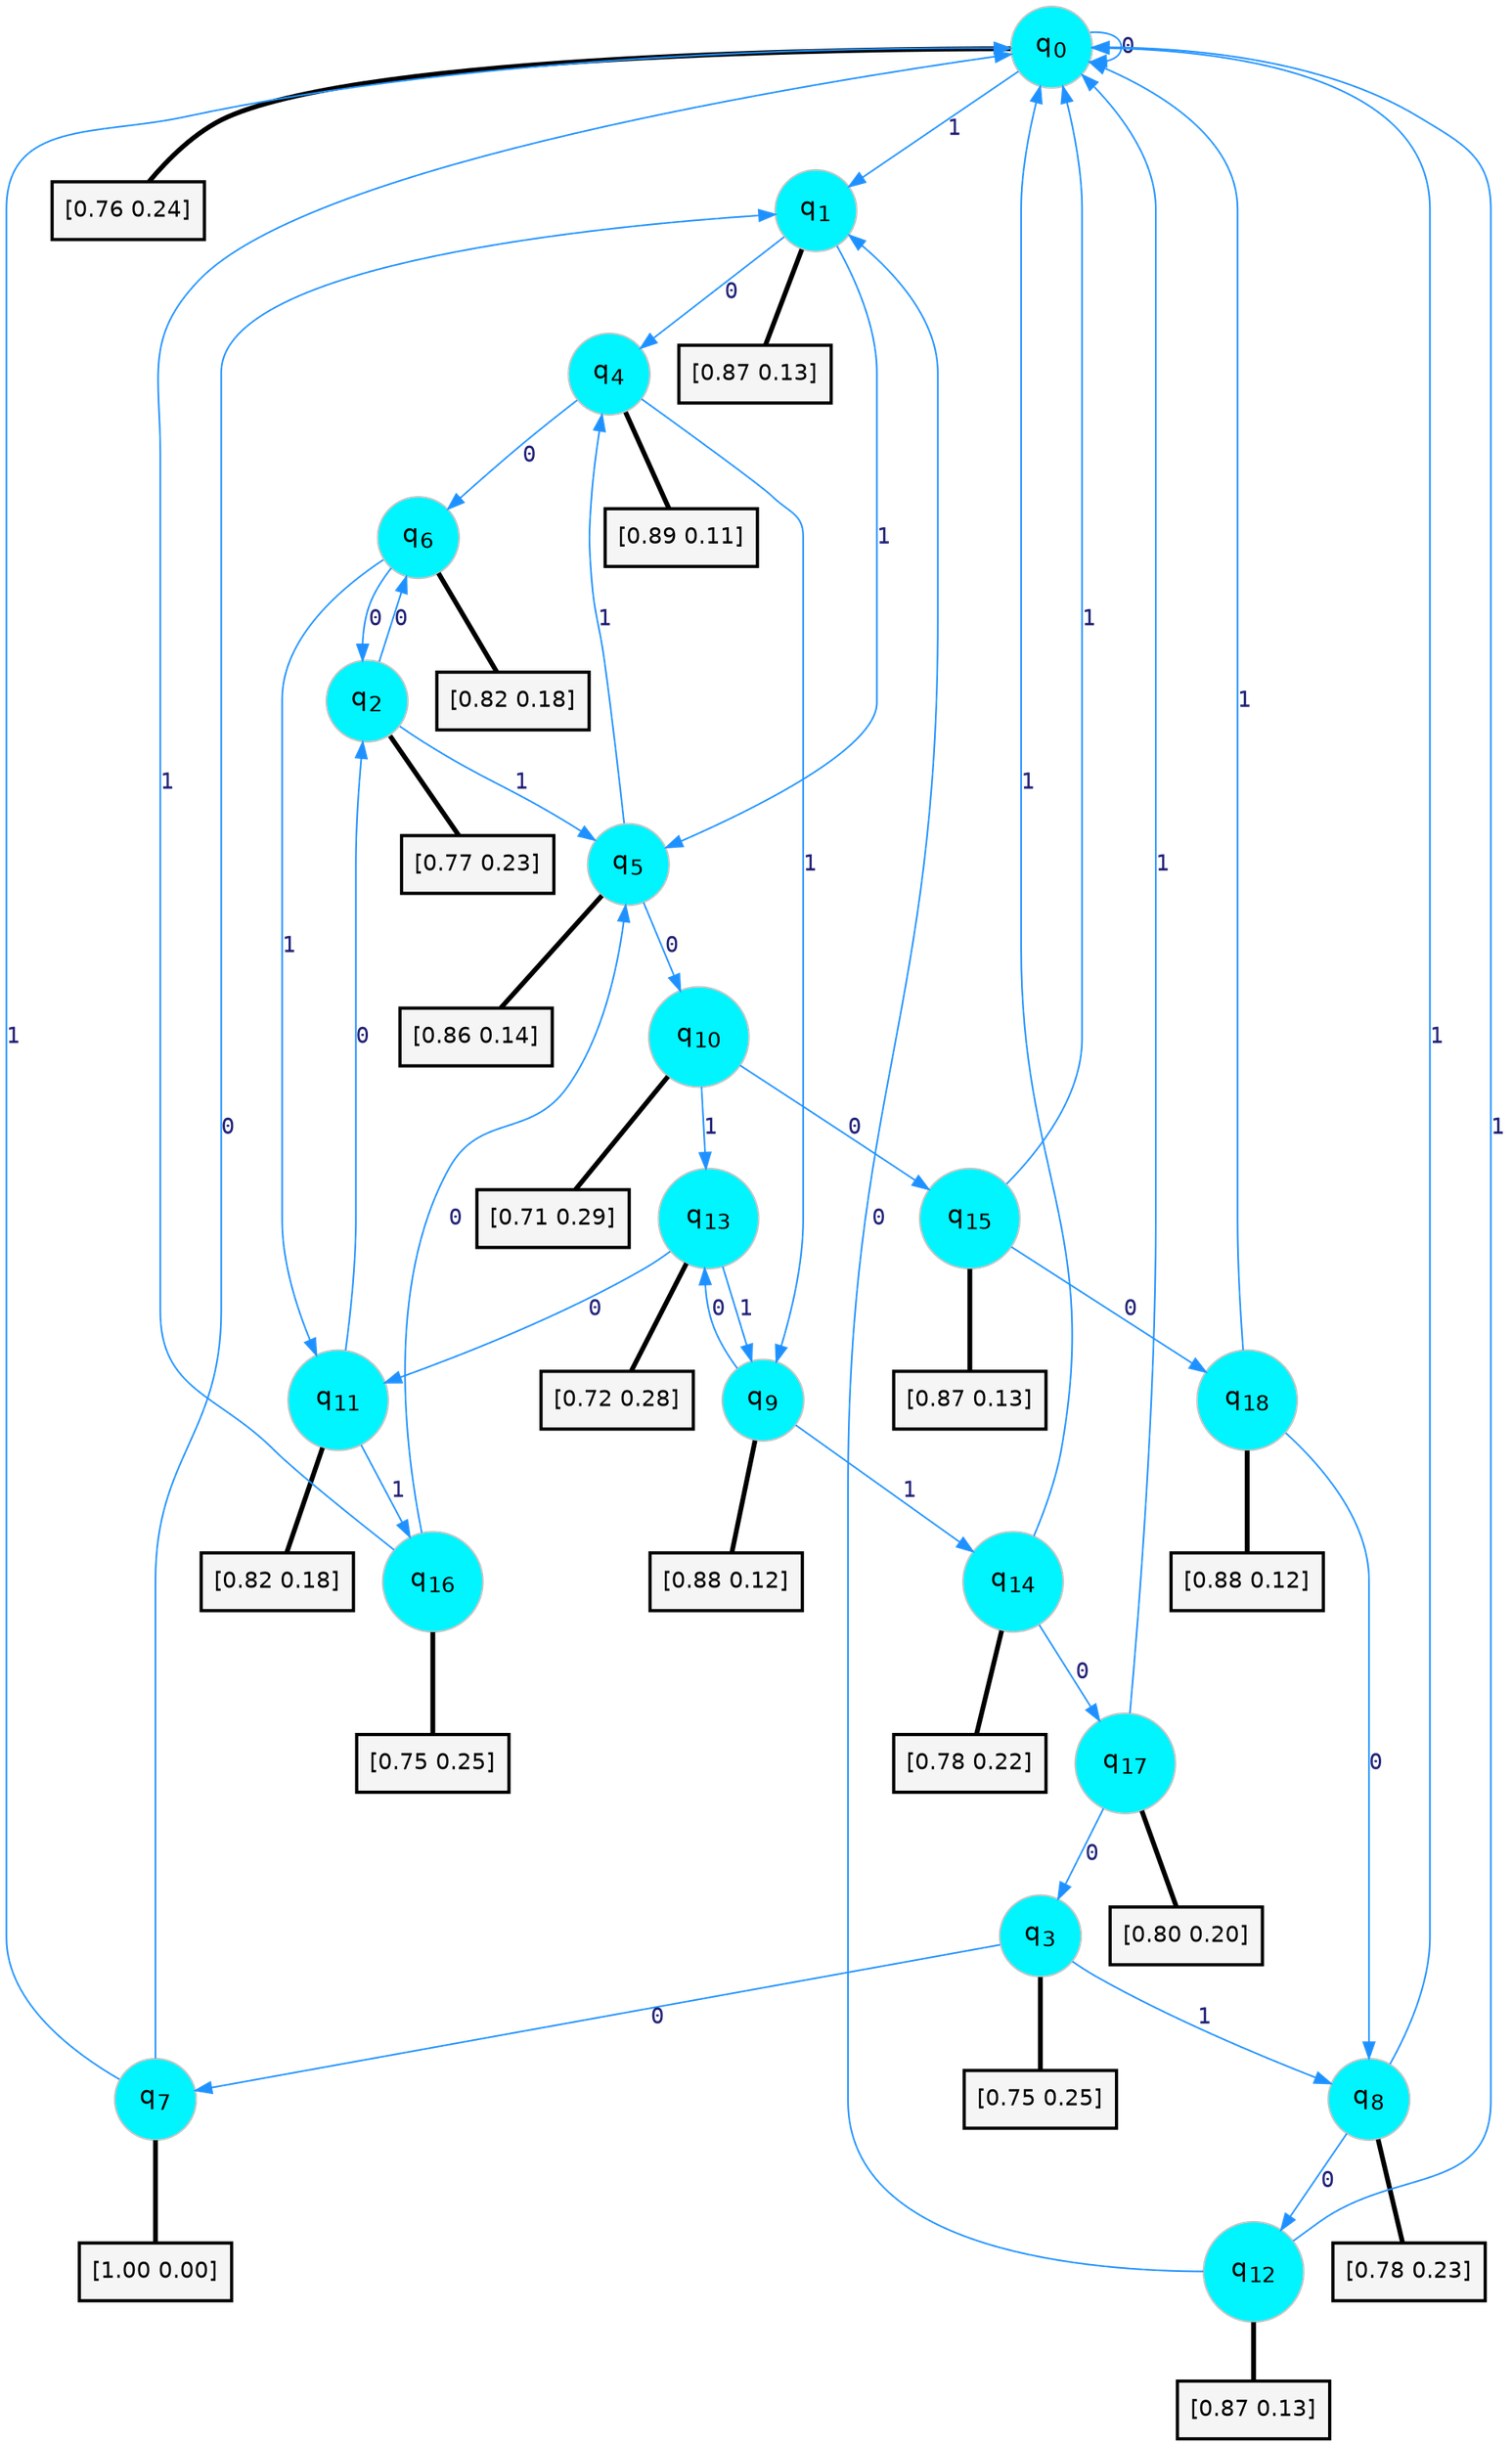 digraph G {
graph [
bgcolor=transparent, dpi=300, rankdir=TD, size="40,25"];
node [
color=gray, fillcolor=turquoise1, fontcolor=black, fontname=Helvetica, fontsize=16, fontweight=bold, shape=circle, style=filled];
edge [
arrowsize=1, color=dodgerblue1, fontcolor=midnightblue, fontname=courier, fontweight=bold, penwidth=1, style=solid, weight=20];
0[label=<q<SUB>0</SUB>>];
1[label=<q<SUB>1</SUB>>];
2[label=<q<SUB>2</SUB>>];
3[label=<q<SUB>3</SUB>>];
4[label=<q<SUB>4</SUB>>];
5[label=<q<SUB>5</SUB>>];
6[label=<q<SUB>6</SUB>>];
7[label=<q<SUB>7</SUB>>];
8[label=<q<SUB>8</SUB>>];
9[label=<q<SUB>9</SUB>>];
10[label=<q<SUB>10</SUB>>];
11[label=<q<SUB>11</SUB>>];
12[label=<q<SUB>12</SUB>>];
13[label=<q<SUB>13</SUB>>];
14[label=<q<SUB>14</SUB>>];
15[label=<q<SUB>15</SUB>>];
16[label=<q<SUB>16</SUB>>];
17[label=<q<SUB>17</SUB>>];
18[label=<q<SUB>18</SUB>>];
19[label="[0.76 0.24]", shape=box,fontcolor=black, fontname=Helvetica, fontsize=14, penwidth=2, fillcolor=whitesmoke,color=black];
20[label="[0.87 0.13]", shape=box,fontcolor=black, fontname=Helvetica, fontsize=14, penwidth=2, fillcolor=whitesmoke,color=black];
21[label="[0.77 0.23]", shape=box,fontcolor=black, fontname=Helvetica, fontsize=14, penwidth=2, fillcolor=whitesmoke,color=black];
22[label="[0.75 0.25]", shape=box,fontcolor=black, fontname=Helvetica, fontsize=14, penwidth=2, fillcolor=whitesmoke,color=black];
23[label="[0.89 0.11]", shape=box,fontcolor=black, fontname=Helvetica, fontsize=14, penwidth=2, fillcolor=whitesmoke,color=black];
24[label="[0.86 0.14]", shape=box,fontcolor=black, fontname=Helvetica, fontsize=14, penwidth=2, fillcolor=whitesmoke,color=black];
25[label="[0.82 0.18]", shape=box,fontcolor=black, fontname=Helvetica, fontsize=14, penwidth=2, fillcolor=whitesmoke,color=black];
26[label="[1.00 0.00]", shape=box,fontcolor=black, fontname=Helvetica, fontsize=14, penwidth=2, fillcolor=whitesmoke,color=black];
27[label="[0.78 0.23]", shape=box,fontcolor=black, fontname=Helvetica, fontsize=14, penwidth=2, fillcolor=whitesmoke,color=black];
28[label="[0.88 0.12]", shape=box,fontcolor=black, fontname=Helvetica, fontsize=14, penwidth=2, fillcolor=whitesmoke,color=black];
29[label="[0.71 0.29]", shape=box,fontcolor=black, fontname=Helvetica, fontsize=14, penwidth=2, fillcolor=whitesmoke,color=black];
30[label="[0.82 0.18]", shape=box,fontcolor=black, fontname=Helvetica, fontsize=14, penwidth=2, fillcolor=whitesmoke,color=black];
31[label="[0.87 0.13]", shape=box,fontcolor=black, fontname=Helvetica, fontsize=14, penwidth=2, fillcolor=whitesmoke,color=black];
32[label="[0.72 0.28]", shape=box,fontcolor=black, fontname=Helvetica, fontsize=14, penwidth=2, fillcolor=whitesmoke,color=black];
33[label="[0.78 0.22]", shape=box,fontcolor=black, fontname=Helvetica, fontsize=14, penwidth=2, fillcolor=whitesmoke,color=black];
34[label="[0.87 0.13]", shape=box,fontcolor=black, fontname=Helvetica, fontsize=14, penwidth=2, fillcolor=whitesmoke,color=black];
35[label="[0.75 0.25]", shape=box,fontcolor=black, fontname=Helvetica, fontsize=14, penwidth=2, fillcolor=whitesmoke,color=black];
36[label="[0.80 0.20]", shape=box,fontcolor=black, fontname=Helvetica, fontsize=14, penwidth=2, fillcolor=whitesmoke,color=black];
37[label="[0.88 0.12]", shape=box,fontcolor=black, fontname=Helvetica, fontsize=14, penwidth=2, fillcolor=whitesmoke,color=black];
0->0 [label=0];
0->1 [label=1];
0->19 [arrowhead=none, penwidth=3,color=black];
1->4 [label=0];
1->5 [label=1];
1->20 [arrowhead=none, penwidth=3,color=black];
2->6 [label=0];
2->5 [label=1];
2->21 [arrowhead=none, penwidth=3,color=black];
3->7 [label=0];
3->8 [label=1];
3->22 [arrowhead=none, penwidth=3,color=black];
4->6 [label=0];
4->9 [label=1];
4->23 [arrowhead=none, penwidth=3,color=black];
5->10 [label=0];
5->4 [label=1];
5->24 [arrowhead=none, penwidth=3,color=black];
6->2 [label=0];
6->11 [label=1];
6->25 [arrowhead=none, penwidth=3,color=black];
7->1 [label=0];
7->0 [label=1];
7->26 [arrowhead=none, penwidth=3,color=black];
8->12 [label=0];
8->0 [label=1];
8->27 [arrowhead=none, penwidth=3,color=black];
9->13 [label=0];
9->14 [label=1];
9->28 [arrowhead=none, penwidth=3,color=black];
10->15 [label=0];
10->13 [label=1];
10->29 [arrowhead=none, penwidth=3,color=black];
11->2 [label=0];
11->16 [label=1];
11->30 [arrowhead=none, penwidth=3,color=black];
12->1 [label=0];
12->0 [label=1];
12->31 [arrowhead=none, penwidth=3,color=black];
13->11 [label=0];
13->9 [label=1];
13->32 [arrowhead=none, penwidth=3,color=black];
14->17 [label=0];
14->0 [label=1];
14->33 [arrowhead=none, penwidth=3,color=black];
15->18 [label=0];
15->0 [label=1];
15->34 [arrowhead=none, penwidth=3,color=black];
16->5 [label=0];
16->0 [label=1];
16->35 [arrowhead=none, penwidth=3,color=black];
17->3 [label=0];
17->0 [label=1];
17->36 [arrowhead=none, penwidth=3,color=black];
18->8 [label=0];
18->0 [label=1];
18->37 [arrowhead=none, penwidth=3,color=black];
}
